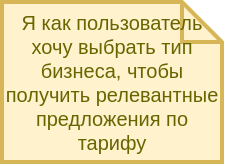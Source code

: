 <mxfile version="17.4.5" type="github">
  <diagram id="Uw1SP8vliRWfZXQLp1HO" name="Page-1">
    <mxGraphModel dx="960" dy="604" grid="1" gridSize="10" guides="1" tooltips="1" connect="1" arrows="1" fold="1" page="1" pageScale="1" pageWidth="827" pageHeight="1169" math="0" shadow="0">
      <root>
        <mxCell id="0" />
        <mxCell id="1" parent="0" />
        <mxCell id="wvL-tG8At92w955u0kJQ-1" value="Я как пользователь хочу выбрать тип бизнеса, чтобы получить релевантные предложения по тарифу" style="shape=note;strokeWidth=2;fontSize=10;size=20;whiteSpace=wrap;html=1;fillColor=#fff2cc;strokeColor=#d6b656;fontColor=#666600;" vertex="1" parent="1">
          <mxGeometry x="70" y="200" width="110.0" height="80" as="geometry" />
        </mxCell>
      </root>
    </mxGraphModel>
  </diagram>
</mxfile>
